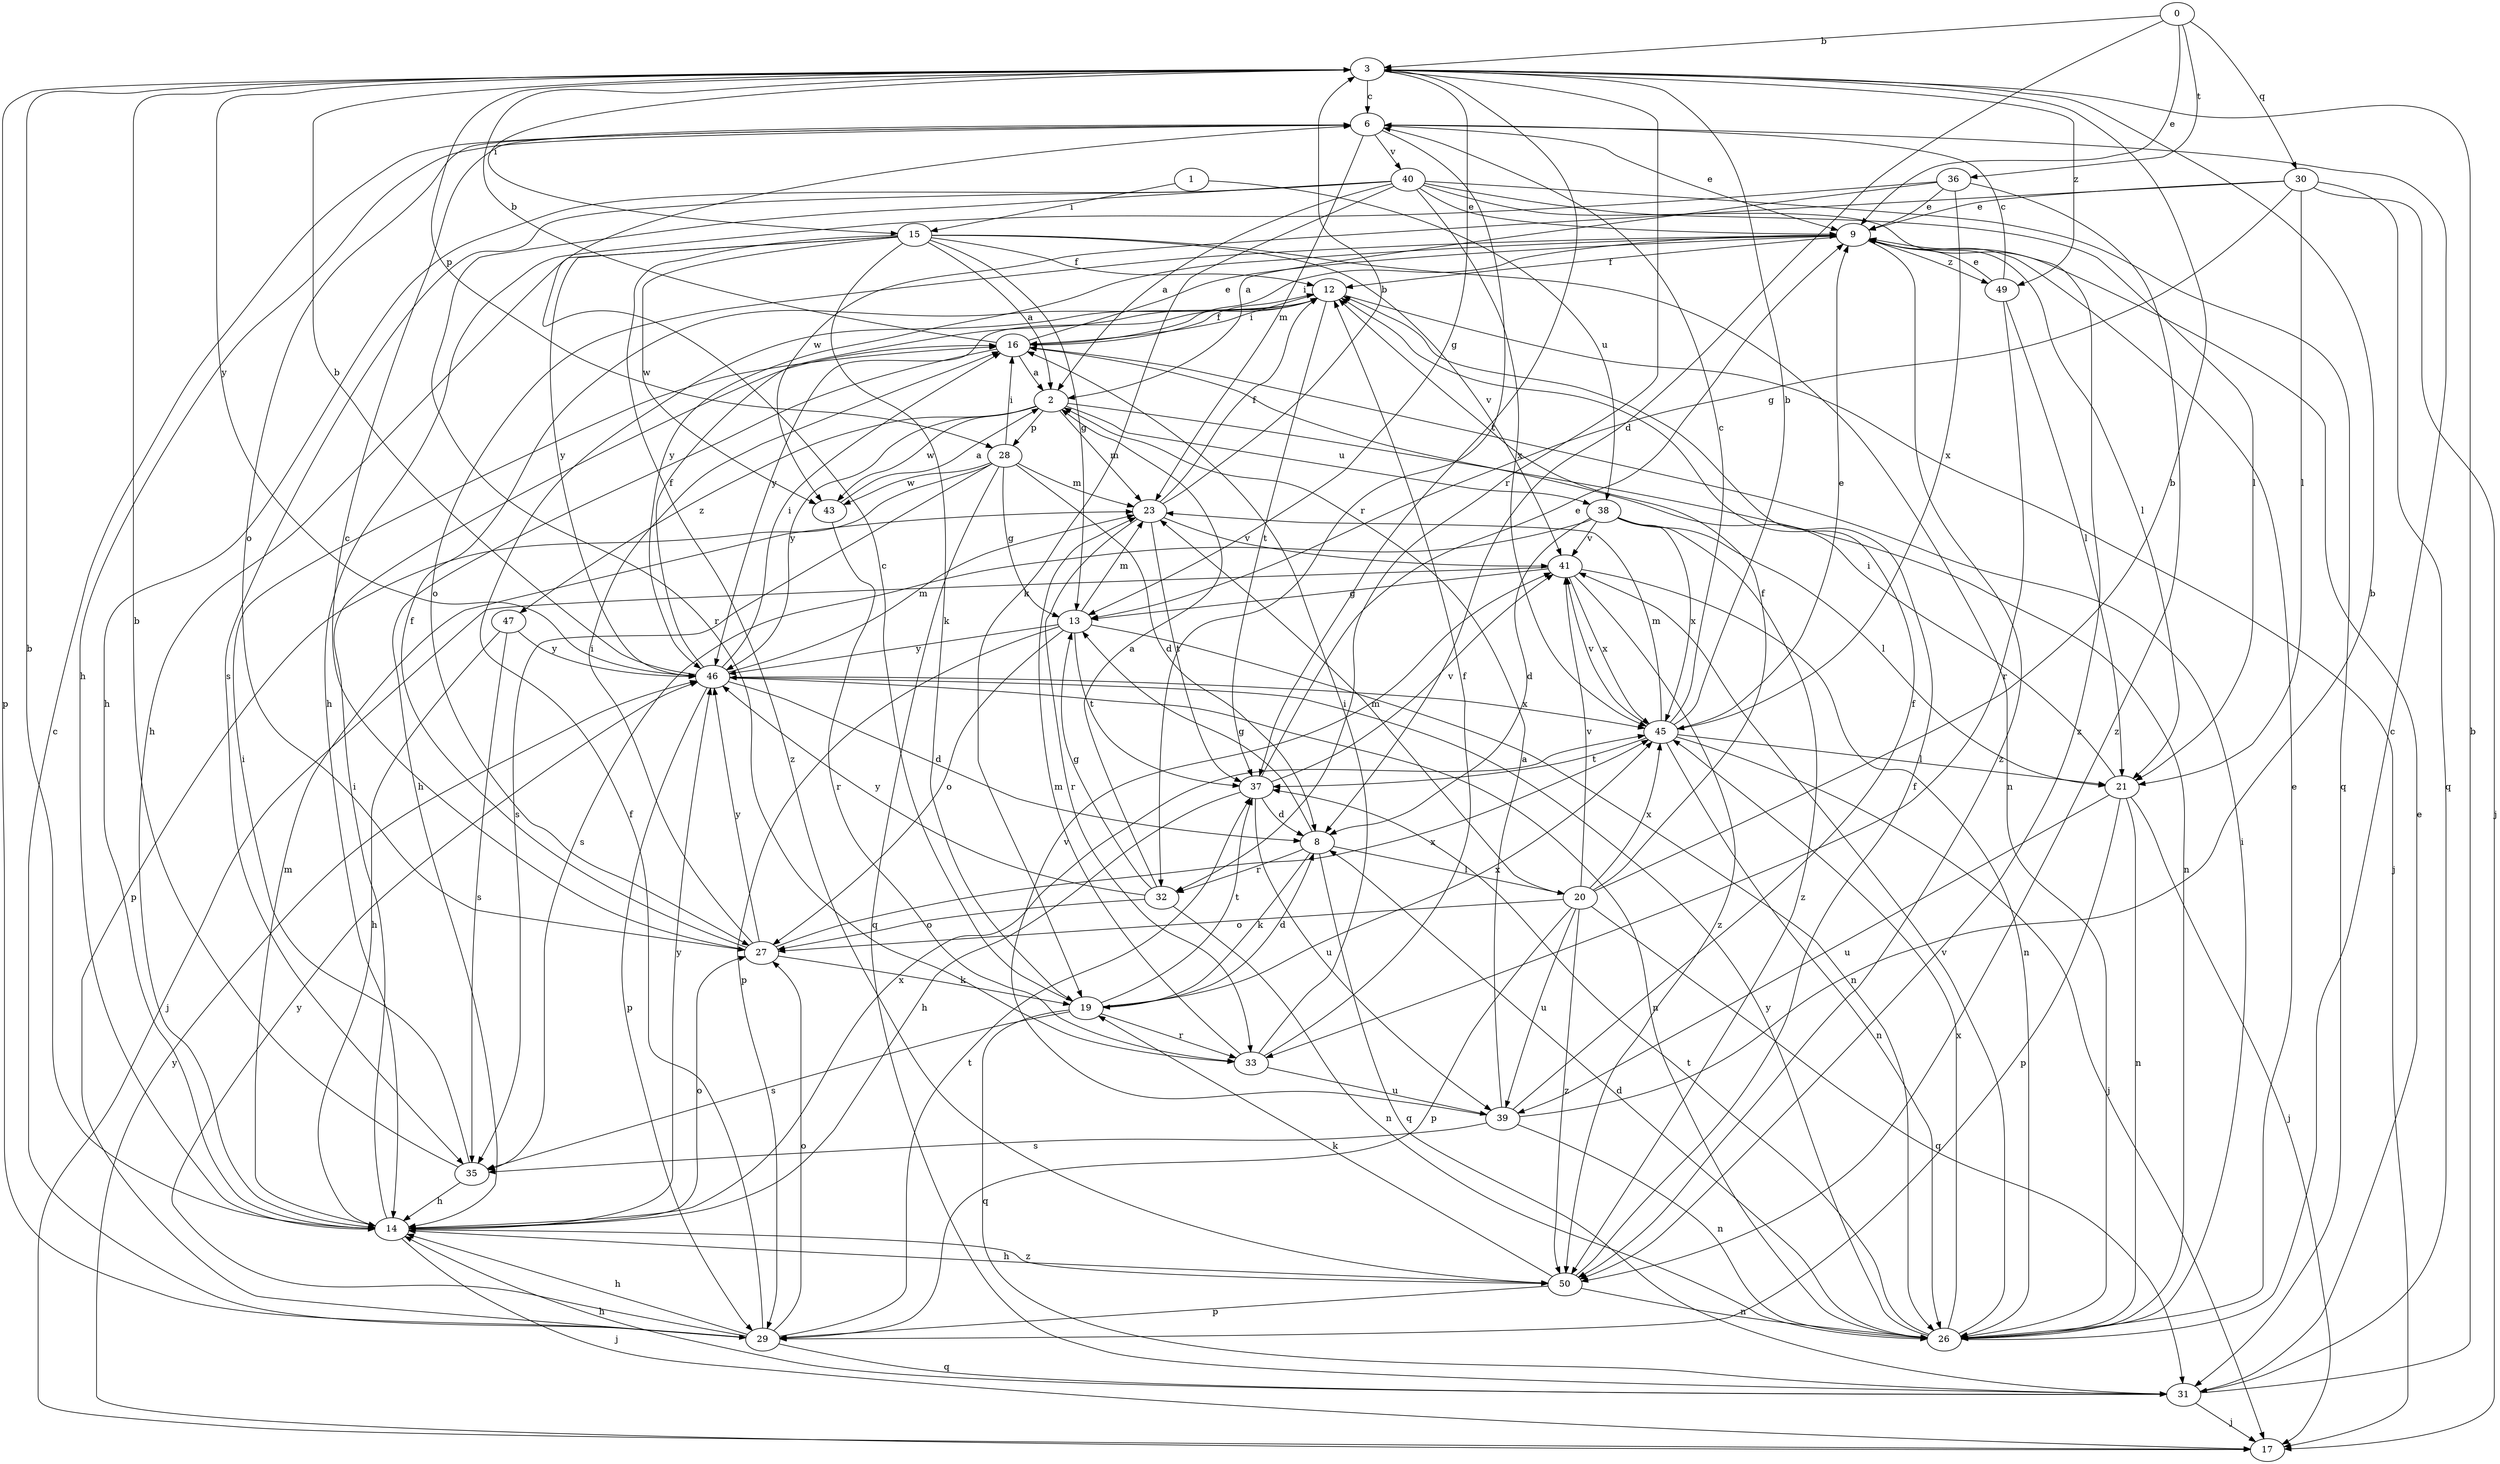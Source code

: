 strict digraph  {
0;
1;
2;
3;
6;
8;
9;
12;
13;
14;
15;
16;
17;
19;
20;
21;
23;
26;
27;
28;
29;
30;
31;
32;
33;
35;
36;
37;
38;
39;
40;
41;
43;
45;
46;
47;
49;
50;
0 -> 3  [label=b];
0 -> 8  [label=d];
0 -> 9  [label=e];
0 -> 30  [label=q];
0 -> 36  [label=t];
1 -> 15  [label=i];
1 -> 38  [label=u];
2 -> 23  [label=m];
2 -> 26  [label=n];
2 -> 28  [label=p];
2 -> 38  [label=u];
2 -> 43  [label=w];
2 -> 46  [label=y];
2 -> 47  [label=z];
3 -> 6  [label=c];
3 -> 13  [label=g];
3 -> 15  [label=i];
3 -> 28  [label=p];
3 -> 29  [label=p];
3 -> 32  [label=r];
3 -> 37  [label=t];
3 -> 46  [label=y];
3 -> 49  [label=z];
6 -> 9  [label=e];
6 -> 14  [label=h];
6 -> 23  [label=m];
6 -> 27  [label=o];
6 -> 32  [label=r];
6 -> 40  [label=v];
8 -> 13  [label=g];
8 -> 19  [label=k];
8 -> 20  [label=l];
8 -> 31  [label=q];
8 -> 32  [label=r];
9 -> 12  [label=f];
9 -> 16  [label=i];
9 -> 21  [label=l];
9 -> 27  [label=o];
9 -> 46  [label=y];
9 -> 49  [label=z];
9 -> 50  [label=z];
12 -> 16  [label=i];
12 -> 17  [label=j];
12 -> 37  [label=t];
12 -> 46  [label=y];
13 -> 23  [label=m];
13 -> 26  [label=n];
13 -> 27  [label=o];
13 -> 29  [label=p];
13 -> 37  [label=t];
13 -> 46  [label=y];
14 -> 3  [label=b];
14 -> 16  [label=i];
14 -> 17  [label=j];
14 -> 23  [label=m];
14 -> 27  [label=o];
14 -> 45  [label=x];
14 -> 46  [label=y];
14 -> 50  [label=z];
15 -> 2  [label=a];
15 -> 12  [label=f];
15 -> 13  [label=g];
15 -> 14  [label=h];
15 -> 19  [label=k];
15 -> 26  [label=n];
15 -> 41  [label=v];
15 -> 43  [label=w];
15 -> 46  [label=y];
15 -> 50  [label=z];
16 -> 2  [label=a];
16 -> 3  [label=b];
16 -> 9  [label=e];
16 -> 12  [label=f];
16 -> 14  [label=h];
17 -> 46  [label=y];
19 -> 6  [label=c];
19 -> 8  [label=d];
19 -> 31  [label=q];
19 -> 33  [label=r];
19 -> 35  [label=s];
19 -> 37  [label=t];
19 -> 45  [label=x];
20 -> 3  [label=b];
20 -> 12  [label=f];
20 -> 23  [label=m];
20 -> 27  [label=o];
20 -> 29  [label=p];
20 -> 31  [label=q];
20 -> 39  [label=u];
20 -> 41  [label=v];
20 -> 45  [label=x];
20 -> 50  [label=z];
21 -> 16  [label=i];
21 -> 17  [label=j];
21 -> 26  [label=n];
21 -> 29  [label=p];
21 -> 39  [label=u];
23 -> 3  [label=b];
23 -> 12  [label=f];
23 -> 33  [label=r];
23 -> 37  [label=t];
23 -> 41  [label=v];
26 -> 6  [label=c];
26 -> 8  [label=d];
26 -> 9  [label=e];
26 -> 16  [label=i];
26 -> 37  [label=t];
26 -> 41  [label=v];
26 -> 45  [label=x];
26 -> 46  [label=y];
27 -> 6  [label=c];
27 -> 12  [label=f];
27 -> 16  [label=i];
27 -> 19  [label=k];
27 -> 45  [label=x];
27 -> 46  [label=y];
28 -> 8  [label=d];
28 -> 13  [label=g];
28 -> 16  [label=i];
28 -> 23  [label=m];
28 -> 29  [label=p];
28 -> 31  [label=q];
28 -> 35  [label=s];
28 -> 43  [label=w];
29 -> 6  [label=c];
29 -> 12  [label=f];
29 -> 14  [label=h];
29 -> 27  [label=o];
29 -> 31  [label=q];
29 -> 37  [label=t];
29 -> 46  [label=y];
30 -> 9  [label=e];
30 -> 13  [label=g];
30 -> 17  [label=j];
30 -> 21  [label=l];
30 -> 31  [label=q];
30 -> 43  [label=w];
31 -> 3  [label=b];
31 -> 9  [label=e];
31 -> 14  [label=h];
31 -> 17  [label=j];
32 -> 2  [label=a];
32 -> 13  [label=g];
32 -> 26  [label=n];
32 -> 27  [label=o];
32 -> 46  [label=y];
33 -> 12  [label=f];
33 -> 16  [label=i];
33 -> 23  [label=m];
33 -> 39  [label=u];
35 -> 3  [label=b];
35 -> 14  [label=h];
35 -> 16  [label=i];
36 -> 2  [label=a];
36 -> 9  [label=e];
36 -> 14  [label=h];
36 -> 45  [label=x];
36 -> 50  [label=z];
37 -> 8  [label=d];
37 -> 9  [label=e];
37 -> 14  [label=h];
37 -> 39  [label=u];
37 -> 41  [label=v];
38 -> 8  [label=d];
38 -> 21  [label=l];
38 -> 35  [label=s];
38 -> 41  [label=v];
38 -> 45  [label=x];
38 -> 50  [label=z];
39 -> 2  [label=a];
39 -> 3  [label=b];
39 -> 12  [label=f];
39 -> 26  [label=n];
39 -> 35  [label=s];
39 -> 41  [label=v];
40 -> 2  [label=a];
40 -> 9  [label=e];
40 -> 14  [label=h];
40 -> 19  [label=k];
40 -> 21  [label=l];
40 -> 31  [label=q];
40 -> 33  [label=r];
40 -> 35  [label=s];
40 -> 45  [label=x];
40 -> 50  [label=z];
41 -> 13  [label=g];
41 -> 17  [label=j];
41 -> 26  [label=n];
41 -> 45  [label=x];
41 -> 50  [label=z];
43 -> 2  [label=a];
43 -> 33  [label=r];
45 -> 3  [label=b];
45 -> 6  [label=c];
45 -> 9  [label=e];
45 -> 17  [label=j];
45 -> 21  [label=l];
45 -> 23  [label=m];
45 -> 26  [label=n];
45 -> 37  [label=t];
45 -> 41  [label=v];
46 -> 3  [label=b];
46 -> 8  [label=d];
46 -> 12  [label=f];
46 -> 16  [label=i];
46 -> 23  [label=m];
46 -> 26  [label=n];
46 -> 29  [label=p];
46 -> 45  [label=x];
47 -> 14  [label=h];
47 -> 35  [label=s];
47 -> 46  [label=y];
49 -> 6  [label=c];
49 -> 9  [label=e];
49 -> 21  [label=l];
49 -> 33  [label=r];
50 -> 12  [label=f];
50 -> 14  [label=h];
50 -> 19  [label=k];
50 -> 26  [label=n];
50 -> 29  [label=p];
}
